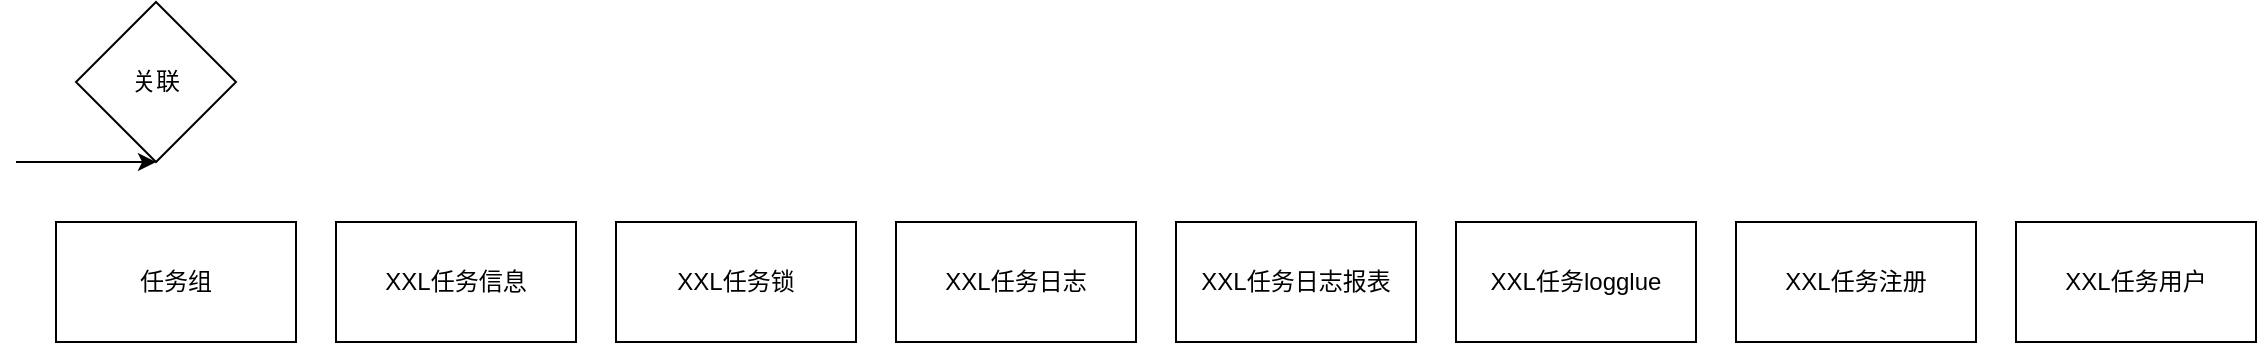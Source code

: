 <mxfile version="22.1.22" type="embed">
  <diagram id="lLh55UtcfjiDnqfjqZgB" name="Page-1">
    <mxGraphModel dx="714" dy="372" grid="1" gridSize="10" guides="1" tooltips="1" connect="1" arrows="1" fold="1" page="1" pageScale="1" pageWidth="850" pageHeight="1100" math="0" shadow="0">
      <root>
        <mxCell id="0" />
        <mxCell id="1" parent="0" />

        <!-- 连接线 -->
        <mxCell id="2" value="" style="endArrow=classic;html=1;rounded=0;entryX=0.5;entryY=1;entryDx=0;entryDy=0;" edge="1" parent="1" target="3">
          <mxGeometry width="50" height="50" relative="1" as="geometry">
            <mxPoint x="20" y="90" as="sourcePoint" />
            <mxPoint x="-20.0" y="50" as="targetPoint" />
          </mxGeometry>
        </mxCell>

        <!-- 关系 -->
        <mxCell id="3" value="关联" style="rhombus;whiteSpace=wrap;html=1;" vertex="1" parent="1">
          <mxGeometry x="50" y="10" width="80" height="80" as="geometry" />
        </mxCell>
        
        <!-- 实体 -->
        
        <mxCell id="4ab282a6b3274eec9768440c511f78b3" value="任务组" style="rounded=0;whiteSpace=wrap;html=1;" vertex="1" parent="1">
          <mxGeometry x="40" y="120" width="120" height="60" as="geometry" />
        </mxCell>
        
        <mxCell id="7910fef70d5447fb8820671de22ae513" value="XXL任务信息" style="rounded=0;whiteSpace=wrap;html=1;" vertex="1" parent="1">
          <mxGeometry x="180" y="120" width="120" height="60" as="geometry" />
        </mxCell>
        
        <mxCell id="6561dba994644a899e631d4e636e2296" value="XXL任务锁" style="rounded=0;whiteSpace=wrap;html=1;" vertex="1" parent="1">
          <mxGeometry x="320" y="120" width="120" height="60" as="geometry" />
        </mxCell>
        
        <mxCell id="71d2b7cbfc6d4da482ca0f10f53badf5" value="XXL任务日志" style="rounded=0;whiteSpace=wrap;html=1;" vertex="1" parent="1">
          <mxGeometry x="460" y="120" width="120" height="60" as="geometry" />
        </mxCell>
        
        <mxCell id="be79fb646af34cb1aefd4aebffd903ce" value="XXL任务日志报表" style="rounded=0;whiteSpace=wrap;html=1;" vertex="1" parent="1">
          <mxGeometry x="600" y="120" width="120" height="60" as="geometry" />
        </mxCell>
        
        <mxCell id="d072f8d35aa143cb8a7662649f67d663" value="XXL任务logglue" style="rounded=0;whiteSpace=wrap;html=1;" vertex="1" parent="1">
          <mxGeometry x="740" y="120" width="120" height="60" as="geometry" />
        </mxCell>
        
        <mxCell id="1c153b8df73a4a148663816c219d0635" value="XXL任务注册" style="rounded=0;whiteSpace=wrap;html=1;" vertex="1" parent="1">
          <mxGeometry x="880" y="120" width="120" height="60" as="geometry" />
        </mxCell>
        
        <mxCell id="2ed117da56d348758e5600b8ead718f8" value="XXL任务用户" style="rounded=0;whiteSpace=wrap;html=1;" vertex="1" parent="1">
          <mxGeometry x="1020" y="120" width="120" height="60" as="geometry" />
        </mxCell>
        

      </root>
    </mxGraphModel>
  </diagram>
</mxfile>
